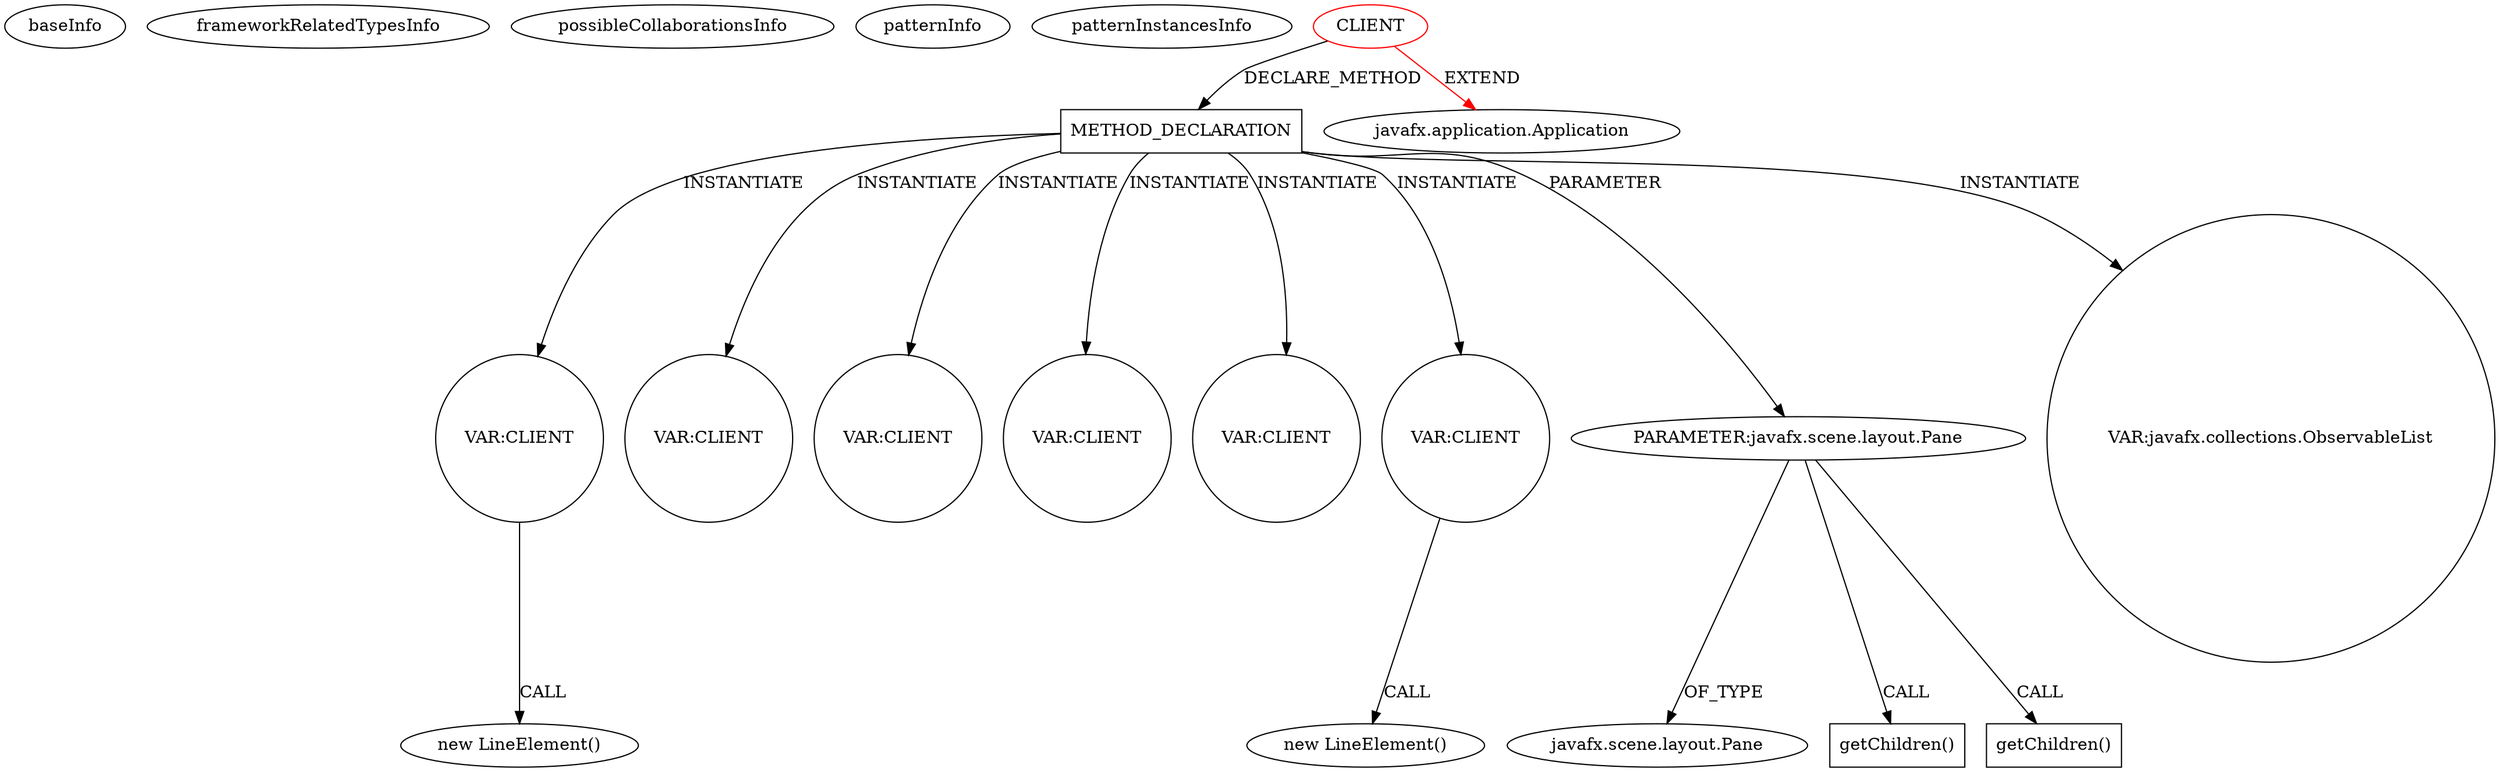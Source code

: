 digraph {
baseInfo[graphId=2926,category="pattern",isAnonymous=false,possibleRelation=false]
frameworkRelatedTypesInfo[0="javafx.application.Application"]
possibleCollaborationsInfo[]
patternInfo[frequency=2.0,patternRootClient=0]
patternInstancesInfo[0="Maxxa-MT-common~/Maxxa-MT-common/MT-common-master/src/cz/commons/example/graphics/node/DefaultNodeExample.java~DefaultNodeExample~922",1="Maxxa-MT-common~/Maxxa-MT-common/MT-common-master/src/cz/commons/example/graphics/branchNode/BranchElementExample.java~BranchElementExample~916"]
21[label="new LineElement()",vertexType="CONSTRUCTOR_CALL",isFrameworkType=false]
22[label="VAR:CLIENT",vertexType="VARIABLE_EXPRESION",isFrameworkType=false,shape=circle]
4[label="METHOD_DECLARATION",vertexType="CLIENT_METHOD_DECLARATION",isFrameworkType=false,shape=box]
0[label="CLIENT",vertexType="ROOT_CLIENT_CLASS_DECLARATION",isFrameworkType=false,color=red]
12[label="VAR:CLIENT",vertexType="VARIABLE_EXPRESION",isFrameworkType=false,shape=circle]
155[label="VAR:CLIENT",vertexType="VARIABLE_EXPRESION",isFrameworkType=false,shape=circle]
184[label="VAR:CLIENT",vertexType="VARIABLE_EXPRESION",isFrameworkType=false,shape=circle]
30[label="VAR:CLIENT",vertexType="VARIABLE_EXPRESION",isFrameworkType=false,shape=circle]
18[label="VAR:CLIENT",vertexType="VARIABLE_EXPRESION",isFrameworkType=false,shape=circle]
5[label="PARAMETER:javafx.scene.layout.Pane",vertexType="PARAMETER_DECLARATION",isFrameworkType=false]
6[label="javafx.scene.layout.Pane",vertexType="FRAMEWORK_CLASS_TYPE",isFrameworkType=false]
57[label="getChildren()",vertexType="INSIDE_CALL",isFrameworkType=false,shape=box]
190[label="getChildren()",vertexType="INSIDE_CALL",isFrameworkType=false,shape=box]
17[label="new LineElement()",vertexType="CONSTRUCTOR_CALL",isFrameworkType=false]
1[label="javafx.application.Application",vertexType="FRAMEWORK_CLASS_TYPE",isFrameworkType=false]
53[label="VAR:javafx.collections.ObservableList",vertexType="VARIABLE_EXPRESION",isFrameworkType=false,shape=circle]
5->6[label="OF_TYPE"]
4->5[label="PARAMETER"]
18->17[label="CALL"]
4->53[label="INSTANTIATE"]
5->190[label="CALL"]
5->57[label="CALL"]
22->21[label="CALL"]
4->155[label="INSTANTIATE"]
4->18[label="INSTANTIATE"]
4->12[label="INSTANTIATE"]
0->4[label="DECLARE_METHOD"]
4->30[label="INSTANTIATE"]
4->22[label="INSTANTIATE"]
4->184[label="INSTANTIATE"]
0->1[label="EXTEND",color=red]
}
